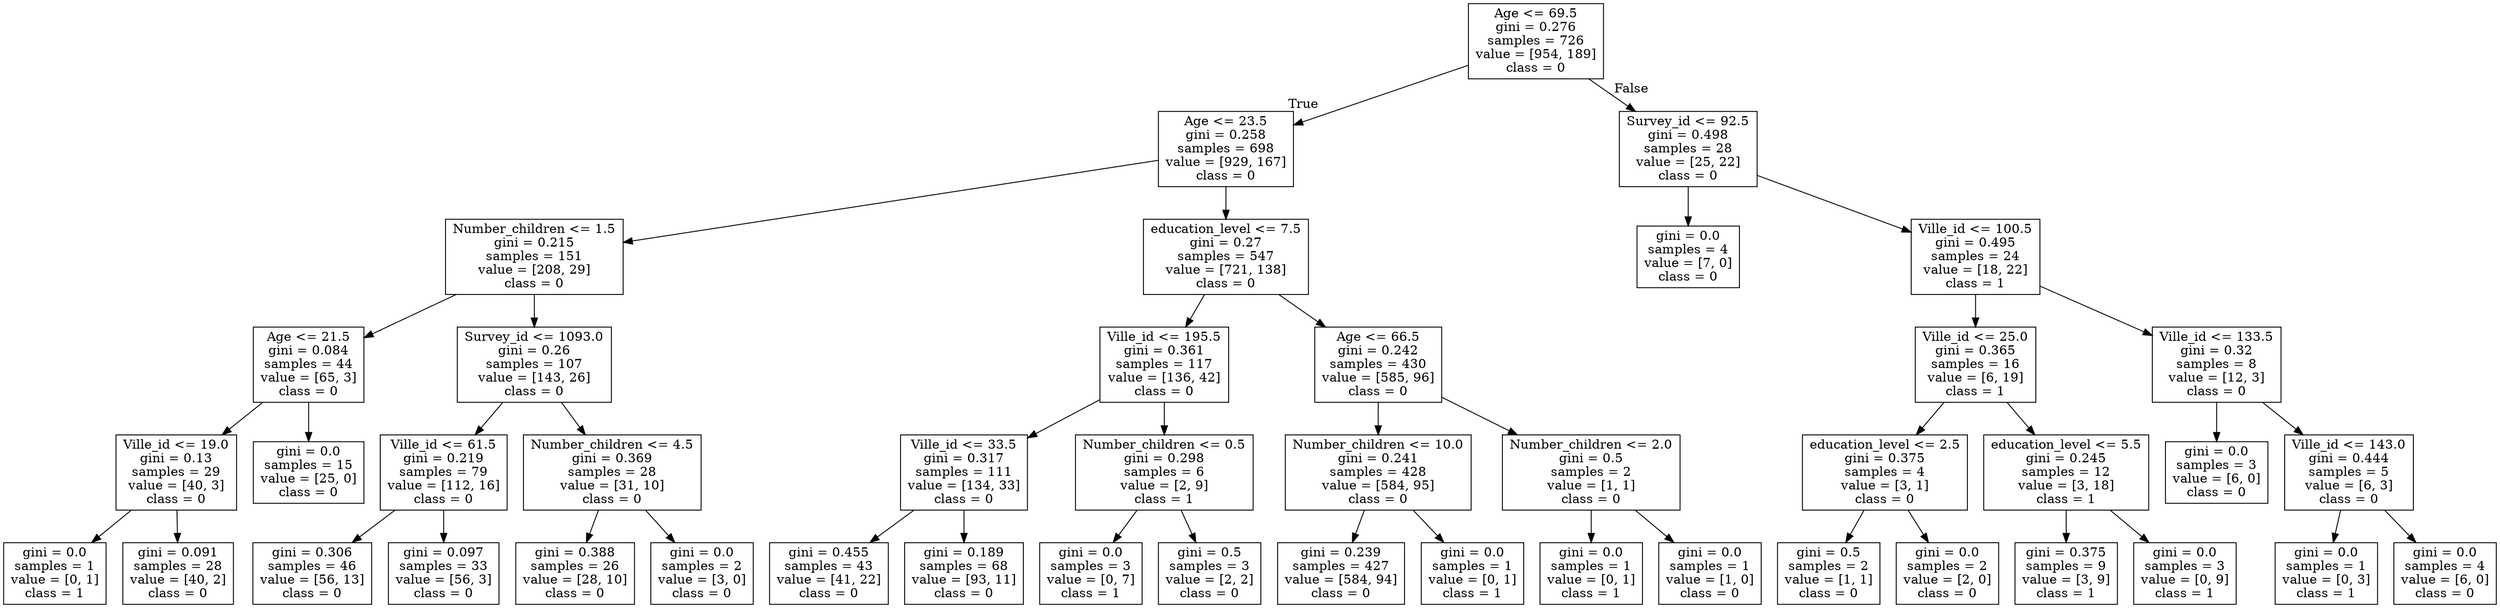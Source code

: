 digraph Tree {
node [shape=box] ;
0 [label="Age <= 69.5\ngini = 0.276\nsamples = 726\nvalue = [954, 189]\nclass = 0"] ;
1 [label="Age <= 23.5\ngini = 0.258\nsamples = 698\nvalue = [929, 167]\nclass = 0"] ;
0 -> 1 [labeldistance=2.5, labelangle=45, headlabel="True"] ;
2 [label="Number_children <= 1.5\ngini = 0.215\nsamples = 151\nvalue = [208, 29]\nclass = 0"] ;
1 -> 2 ;
3 [label="Age <= 21.5\ngini = 0.084\nsamples = 44\nvalue = [65, 3]\nclass = 0"] ;
2 -> 3 ;
4 [label="Ville_id <= 19.0\ngini = 0.13\nsamples = 29\nvalue = [40, 3]\nclass = 0"] ;
3 -> 4 ;
5 [label="gini = 0.0\nsamples = 1\nvalue = [0, 1]\nclass = 1"] ;
4 -> 5 ;
6 [label="gini = 0.091\nsamples = 28\nvalue = [40, 2]\nclass = 0"] ;
4 -> 6 ;
7 [label="gini = 0.0\nsamples = 15\nvalue = [25, 0]\nclass = 0"] ;
3 -> 7 ;
8 [label="Survey_id <= 1093.0\ngini = 0.26\nsamples = 107\nvalue = [143, 26]\nclass = 0"] ;
2 -> 8 ;
9 [label="Ville_id <= 61.5\ngini = 0.219\nsamples = 79\nvalue = [112, 16]\nclass = 0"] ;
8 -> 9 ;
10 [label="gini = 0.306\nsamples = 46\nvalue = [56, 13]\nclass = 0"] ;
9 -> 10 ;
11 [label="gini = 0.097\nsamples = 33\nvalue = [56, 3]\nclass = 0"] ;
9 -> 11 ;
12 [label="Number_children <= 4.5\ngini = 0.369\nsamples = 28\nvalue = [31, 10]\nclass = 0"] ;
8 -> 12 ;
13 [label="gini = 0.388\nsamples = 26\nvalue = [28, 10]\nclass = 0"] ;
12 -> 13 ;
14 [label="gini = 0.0\nsamples = 2\nvalue = [3, 0]\nclass = 0"] ;
12 -> 14 ;
15 [label="education_level <= 7.5\ngini = 0.27\nsamples = 547\nvalue = [721, 138]\nclass = 0"] ;
1 -> 15 ;
16 [label="Ville_id <= 195.5\ngini = 0.361\nsamples = 117\nvalue = [136, 42]\nclass = 0"] ;
15 -> 16 ;
17 [label="Ville_id <= 33.5\ngini = 0.317\nsamples = 111\nvalue = [134, 33]\nclass = 0"] ;
16 -> 17 ;
18 [label="gini = 0.455\nsamples = 43\nvalue = [41, 22]\nclass = 0"] ;
17 -> 18 ;
19 [label="gini = 0.189\nsamples = 68\nvalue = [93, 11]\nclass = 0"] ;
17 -> 19 ;
20 [label="Number_children <= 0.5\ngini = 0.298\nsamples = 6\nvalue = [2, 9]\nclass = 1"] ;
16 -> 20 ;
21 [label="gini = 0.0\nsamples = 3\nvalue = [0, 7]\nclass = 1"] ;
20 -> 21 ;
22 [label="gini = 0.5\nsamples = 3\nvalue = [2, 2]\nclass = 0"] ;
20 -> 22 ;
23 [label="Age <= 66.5\ngini = 0.242\nsamples = 430\nvalue = [585, 96]\nclass = 0"] ;
15 -> 23 ;
24 [label="Number_children <= 10.0\ngini = 0.241\nsamples = 428\nvalue = [584, 95]\nclass = 0"] ;
23 -> 24 ;
25 [label="gini = 0.239\nsamples = 427\nvalue = [584, 94]\nclass = 0"] ;
24 -> 25 ;
26 [label="gini = 0.0\nsamples = 1\nvalue = [0, 1]\nclass = 1"] ;
24 -> 26 ;
27 [label="Number_children <= 2.0\ngini = 0.5\nsamples = 2\nvalue = [1, 1]\nclass = 0"] ;
23 -> 27 ;
28 [label="gini = 0.0\nsamples = 1\nvalue = [0, 1]\nclass = 1"] ;
27 -> 28 ;
29 [label="gini = 0.0\nsamples = 1\nvalue = [1, 0]\nclass = 0"] ;
27 -> 29 ;
30 [label="Survey_id <= 92.5\ngini = 0.498\nsamples = 28\nvalue = [25, 22]\nclass = 0"] ;
0 -> 30 [labeldistance=2.5, labelangle=-45, headlabel="False"] ;
31 [label="gini = 0.0\nsamples = 4\nvalue = [7, 0]\nclass = 0"] ;
30 -> 31 ;
32 [label="Ville_id <= 100.5\ngini = 0.495\nsamples = 24\nvalue = [18, 22]\nclass = 1"] ;
30 -> 32 ;
33 [label="Ville_id <= 25.0\ngini = 0.365\nsamples = 16\nvalue = [6, 19]\nclass = 1"] ;
32 -> 33 ;
34 [label="education_level <= 2.5\ngini = 0.375\nsamples = 4\nvalue = [3, 1]\nclass = 0"] ;
33 -> 34 ;
35 [label="gini = 0.5\nsamples = 2\nvalue = [1, 1]\nclass = 0"] ;
34 -> 35 ;
36 [label="gini = 0.0\nsamples = 2\nvalue = [2, 0]\nclass = 0"] ;
34 -> 36 ;
37 [label="education_level <= 5.5\ngini = 0.245\nsamples = 12\nvalue = [3, 18]\nclass = 1"] ;
33 -> 37 ;
38 [label="gini = 0.375\nsamples = 9\nvalue = [3, 9]\nclass = 1"] ;
37 -> 38 ;
39 [label="gini = 0.0\nsamples = 3\nvalue = [0, 9]\nclass = 1"] ;
37 -> 39 ;
40 [label="Ville_id <= 133.5\ngini = 0.32\nsamples = 8\nvalue = [12, 3]\nclass = 0"] ;
32 -> 40 ;
41 [label="gini = 0.0\nsamples = 3\nvalue = [6, 0]\nclass = 0"] ;
40 -> 41 ;
42 [label="Ville_id <= 143.0\ngini = 0.444\nsamples = 5\nvalue = [6, 3]\nclass = 0"] ;
40 -> 42 ;
43 [label="gini = 0.0\nsamples = 1\nvalue = [0, 3]\nclass = 1"] ;
42 -> 43 ;
44 [label="gini = 0.0\nsamples = 4\nvalue = [6, 0]\nclass = 0"] ;
42 -> 44 ;
}